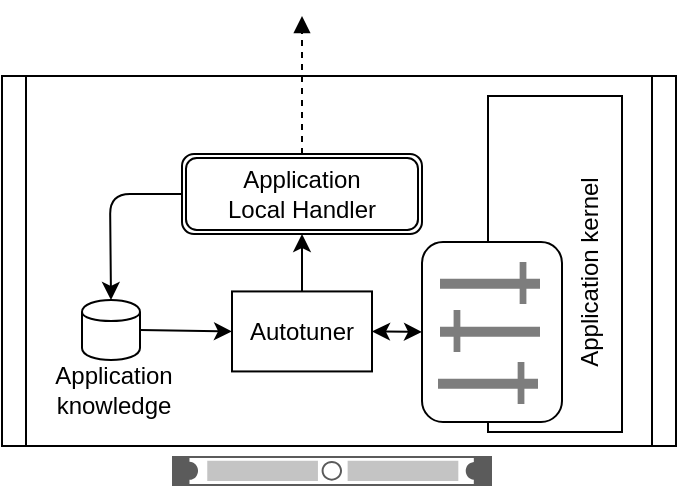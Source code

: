<mxfile userAgent="Mozilla/5.0 (X11; Linux x86_64) AppleWebKit/537.36 (KHTML, like Gecko) Chrome/59.0.307.115 Safari/537.36 OPR/46.0.26.57" version="6.9.7" editor="www.draw.io" type="device"><diagram id="18b33b47-caa6-c109-2578-3b7aaf4be412" name="Page-1"><mxGraphModel dx="815" dy="443" grid="1" gridSize="10" guides="1" tooltips="1" connect="1" arrows="1" fold="1" page="1" pageScale="1" pageWidth="850" pageHeight="1100" background="#ffffff" math="0" shadow="0"><root><mxCell id="0"/><mxCell id="1" parent="0"/><mxCell id="25" value="" style="shape=process;whiteSpace=wrap;html=1;size=0.035;" vertex="1" parent="1"><mxGeometry x="260" y="230" width="337" height="185" as="geometry"/></mxCell><mxCell id="11" value="&lt;div&gt;&lt;br&gt;&lt;/div&gt;" style="rounded=0;whiteSpace=wrap;html=1;" vertex="1" parent="1"><mxGeometry x="503" y="240" width="67" height="168" as="geometry"/></mxCell><mxCell id="12" value="Application kernel" style="text;html=1;strokeColor=none;fillColor=none;align=center;verticalAlign=middle;whiteSpace=wrap;rotation=-90;" vertex="1" parent="1"><mxGeometry x="504" y="318" width="100" height="20" as="geometry"/></mxCell><mxCell id="8" value="" style="group" vertex="1" connectable="0" parent="1"><mxGeometry x="470" y="313" width="70" height="90" as="geometry"/></mxCell><mxCell id="4" value="" style="rounded=1;whiteSpace=wrap;html=1;" vertex="1" parent="8"><mxGeometry width="70" height="90" as="geometry"/></mxCell><mxCell id="3" value="" style="shadow=0;dashed=0;html=1;strokeColor=none;shape=mxgraph.mscae.general.slider_bar_horizontal;fillColor=#7D7D7D;" vertex="1" parent="8"><mxGeometry x="9" y="10" width="50" height="21" as="geometry"/></mxCell><mxCell id="5" value="" style="shadow=0;dashed=0;html=1;strokeColor=none;shape=mxgraph.mscae.general.slider_bar_horizontal;fillColor=#7D7D7D;flipH=1;" vertex="1" parent="8"><mxGeometry x="9" y="34" width="50" height="21" as="geometry"/></mxCell><mxCell id="6" value="" style="shadow=0;dashed=0;html=1;strokeColor=none;shape=mxgraph.mscae.general.slider_bar_horizontal;fillColor=#7D7D7D;" vertex="1" parent="8"><mxGeometry x="8" y="60" width="50" height="21" as="geometry"/></mxCell><mxCell id="13" value="Autotuner" style="rounded=0;whiteSpace=wrap;html=1;" vertex="1" parent="1"><mxGeometry x="375" y="337.714" width="70" height="40" as="geometry"/></mxCell><mxCell id="14" value="" style="endArrow=classic;startArrow=classic;html=1;exitX=1;exitY=0.5;entryX=0;entryY=0.5;" edge="1" parent="1" source="13" target="4"><mxGeometry width="50" height="50" relative="1" as="geometry"><mxPoint x="199" y="457" as="sourcePoint"/><mxPoint x="249" y="407" as="targetPoint"/></mxGeometry></mxCell><mxCell id="17" value="" style="endArrow=none;startArrow=classic;html=1;exitX=0;exitY=0.5;entryX=1;entryY=0.5;endFill=0;" edge="1" parent="1" source="13" target="15"><mxGeometry width="50" height="50" relative="1" as="geometry"><mxPoint x="266.345" y="327.828" as="sourcePoint"/><mxPoint x="309.103" y="327.828" as="targetPoint"/></mxGeometry></mxCell><mxCell id="15" value="" style="shape=cylinder;whiteSpace=wrap;html=1;" vertex="1" parent="1"><mxGeometry x="300" y="342" width="29" height="30" as="geometry"/></mxCell><mxCell id="16" value="Application&lt;br&gt;knowledge" style="text;html=1;strokeColor=none;fillColor=none;align=center;verticalAlign=middle;whiteSpace=wrap;" vertex="1" parent="1"><mxGeometry x="296" y="376.571" width="40" height="20" as="geometry"/></mxCell><mxCell id="20" value="Application&lt;div&gt;Local Handler&lt;/div&gt;" style="shape=ext;rounded=1;html=1;whiteSpace=wrap;double=1;" vertex="1" parent="1"><mxGeometry x="350" y="269" width="120" height="40" as="geometry"/></mxCell><mxCell id="21" value="" style="endArrow=classic;startArrow=none;html=1;exitX=0;exitY=0.5;entryX=0.5;entryY=0;startFill=0;" edge="1" parent="1" source="20" target="15"><mxGeometry width="50" height="50" relative="1" as="geometry"><mxPoint x="231.172" y="307.828" as="sourcePoint"/><mxPoint x="231.862" y="260.241" as="targetPoint"/><Array as="points"><mxPoint x="314" y="289"/></Array></mxGeometry></mxCell><mxCell id="30" value="" style="strokeColor=#666666;html=1;labelPosition=right;align=left;spacingLeft=15;shadow=0;dashed=0;fillColor=#ffffff;shape=mxgraph.rack.general.1u_rack_server;" vertex="1" parent="1"><mxGeometry x="345" y="420" width="160" height="15" as="geometry"/></mxCell><mxCell id="34" value="" style="endArrow=block;dashed=1;html=1;exitX=0.5;exitY=0;endFill=1;" edge="1" parent="1" source="20"><mxGeometry width="50" height="50" relative="1" as="geometry"><mxPoint x="230" y="510" as="sourcePoint"/><mxPoint x="410" y="200" as="targetPoint"/></mxGeometry></mxCell><mxCell id="36" value="" style="endArrow=classic;startArrow=none;html=1;exitX=0.5;exitY=0;entryX=0.5;entryY=1;startFill=0;" edge="1" parent="1" source="13" target="20"><mxGeometry width="50" height="50" relative="1" as="geometry"><mxPoint x="385" y="367.667" as="sourcePoint"/><mxPoint x="339" y="367" as="targetPoint"/></mxGeometry></mxCell></root></mxGraphModel></diagram></mxfile>